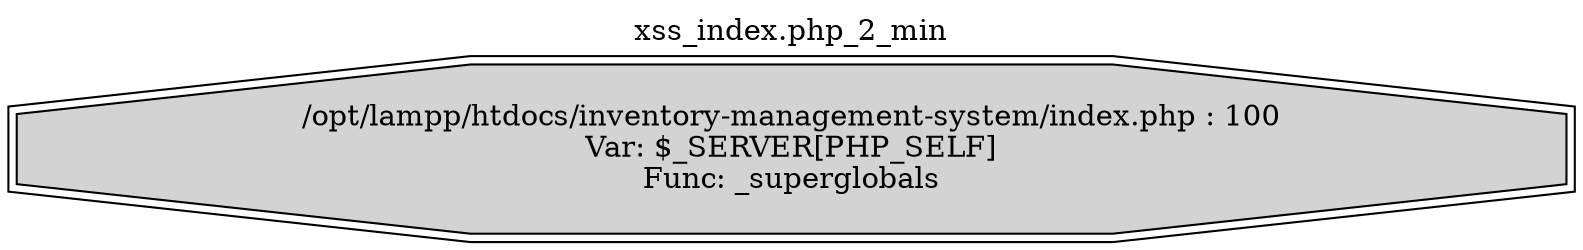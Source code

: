 digraph cfg {
  label="xss_index.php_2_min";
  labelloc=t;
  n1 [shape=doubleoctagon, label="/opt/lampp/htdocs/inventory-management-system/index.php : 100\nVar: $_SERVER[PHP_SELF]\nFunc: _superglobals\n",style=filled];
}
